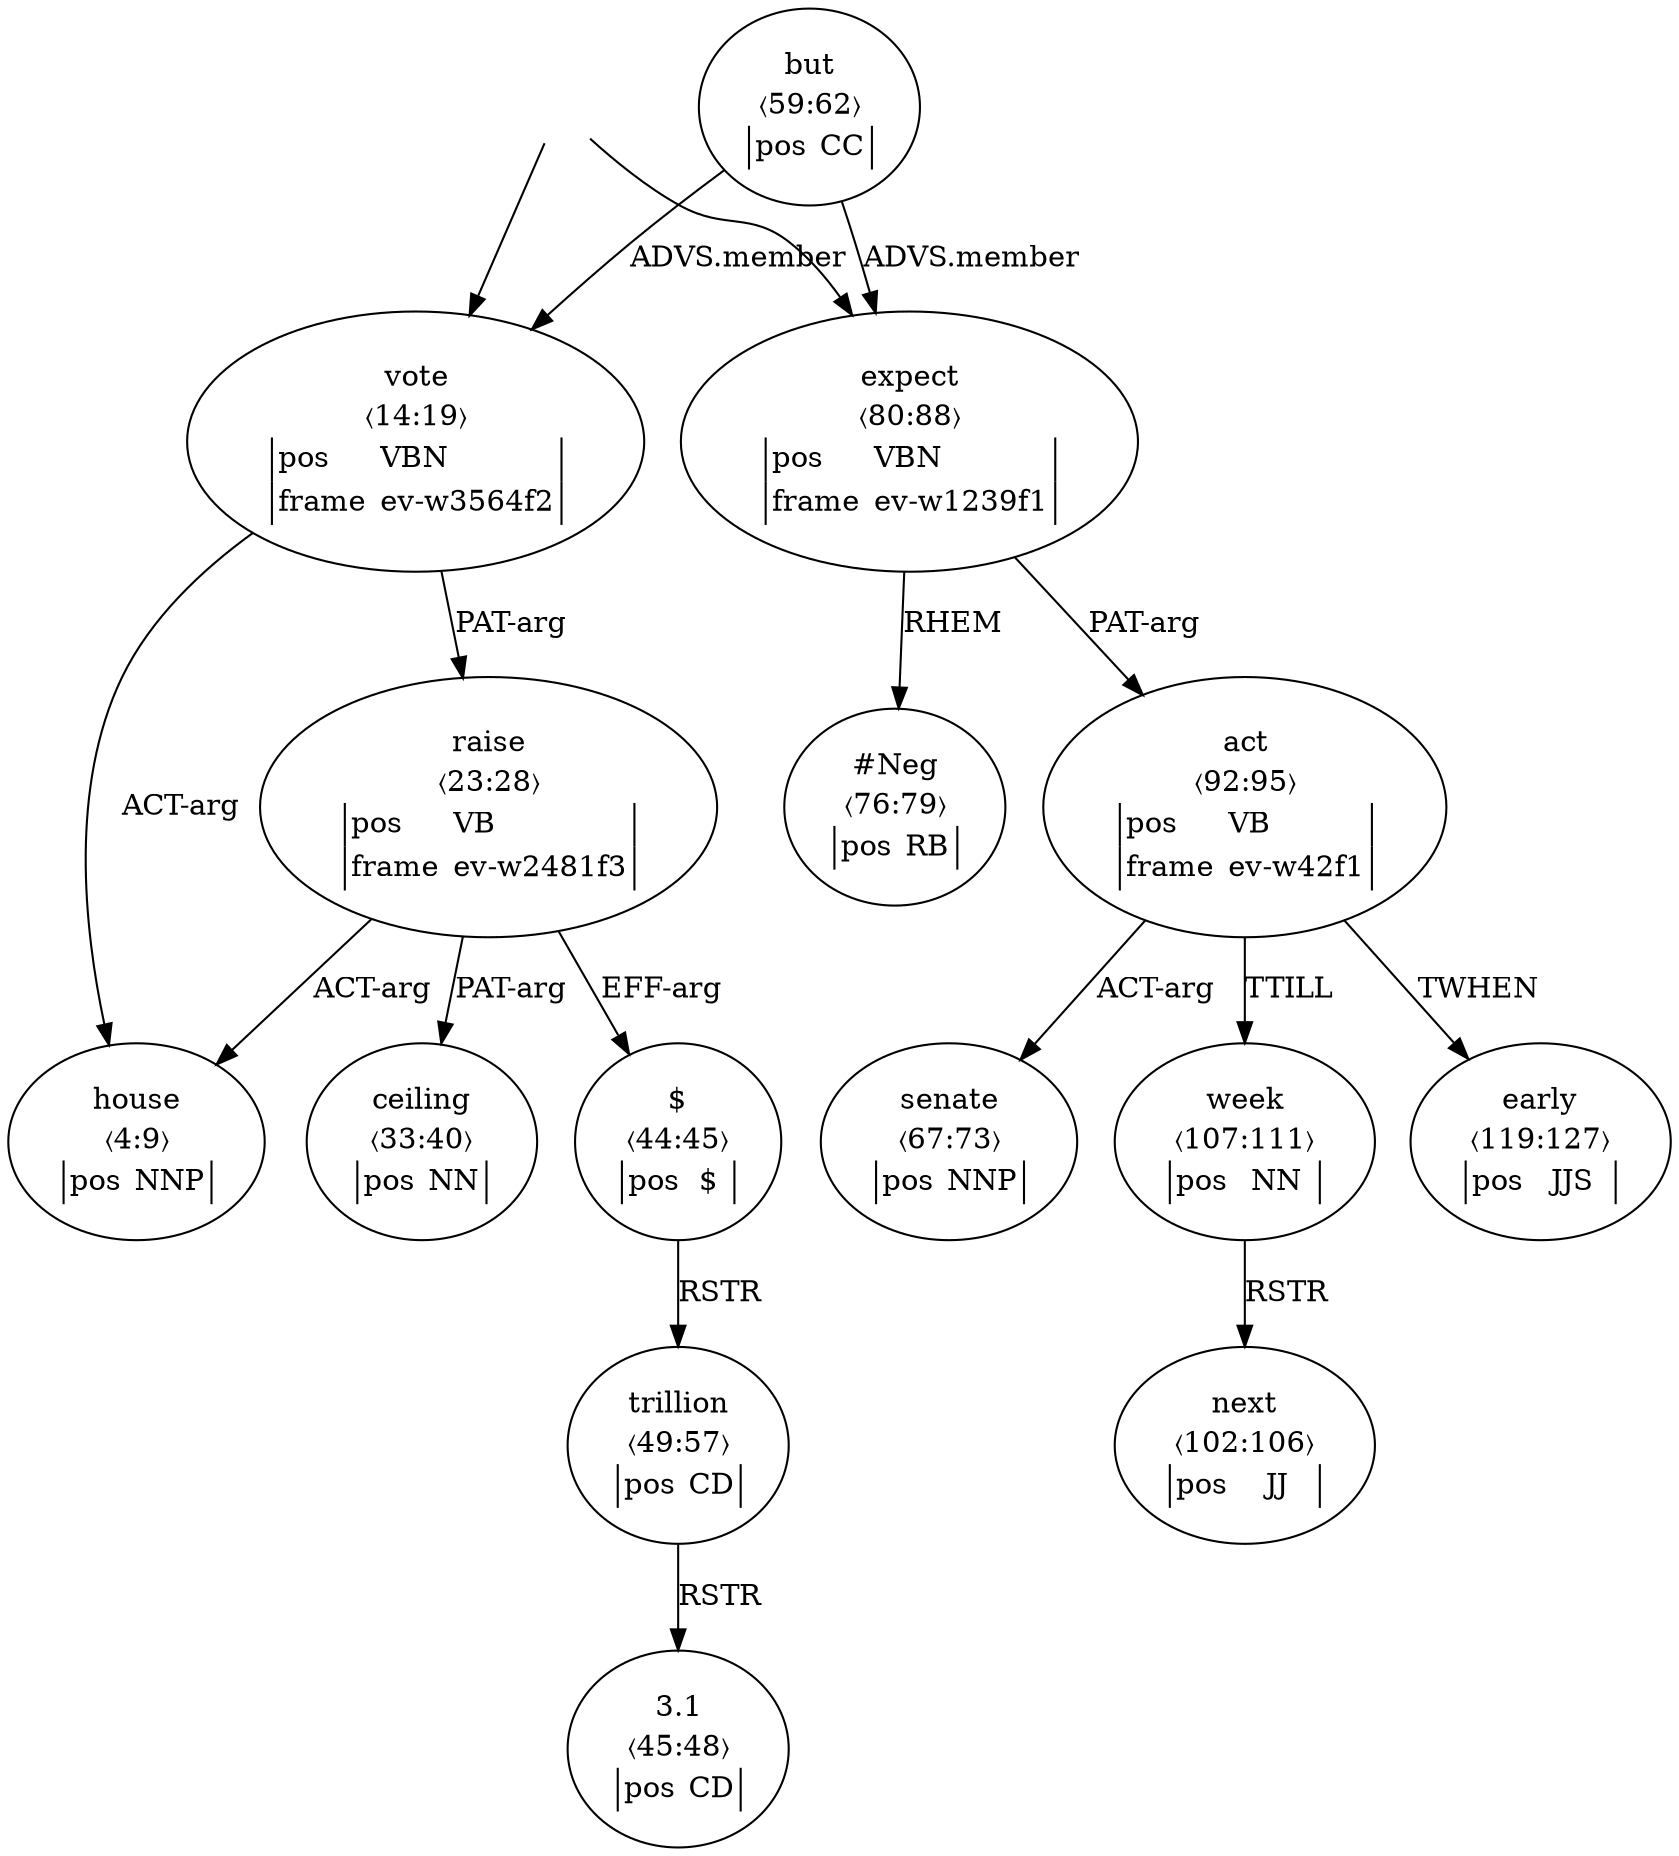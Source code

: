 digraph "20008005" {
  top [ style=invis ];
  top -> 3;
  top -> 18;
  1 [ label=<<table align="center" border="0" cellspacing="0"><tr><td colspan="2">house</td></tr><tr><td colspan="2">〈4:9〉</td></tr><tr><td sides="l" border="1" align="left">pos</td><td sides="r" border="1" align="left">NNP</td></tr></table>> ];
  3 [ label=<<table align="center" border="0" cellspacing="0"><tr><td colspan="2">vote</td></tr><tr><td colspan="2">〈14:19〉</td></tr><tr><td sides="l" border="1" align="left">pos</td><td sides="r" border="1" align="left">VBN</td></tr><tr><td sides="l" border="1" align="left">frame</td><td sides="r" border="1" align="left">ev-w3564f2</td></tr></table>> ];
  5 [ label=<<table align="center" border="0" cellspacing="0"><tr><td colspan="2">raise</td></tr><tr><td colspan="2">〈23:28〉</td></tr><tr><td sides="l" border="1" align="left">pos</td><td sides="r" border="1" align="left">VB</td></tr><tr><td sides="l" border="1" align="left">frame</td><td sides="r" border="1" align="left">ev-w2481f3</td></tr></table>> ];
  7 [ label=<<table align="center" border="0" cellspacing="0"><tr><td colspan="2">ceiling</td></tr><tr><td colspan="2">〈33:40〉</td></tr><tr><td sides="l" border="1" align="left">pos</td><td sides="r" border="1" align="left">NN</td></tr></table>> ];
  9 [ label=<<table align="center" border="0" cellspacing="0"><tr><td colspan="2">$</td></tr><tr><td colspan="2">〈44:45〉</td></tr><tr><td sides="l" border="1" align="left">pos</td><td sides="r" border="1" align="left">$</td></tr></table>> ];
  10 [ label=<<table align="center" border="0" cellspacing="0"><tr><td colspan="2">3.1</td></tr><tr><td colspan="2">〈45:48〉</td></tr><tr><td sides="l" border="1" align="left">pos</td><td sides="r" border="1" align="left">CD</td></tr></table>> ];
  11 [ label=<<table align="center" border="0" cellspacing="0"><tr><td colspan="2">trillion</td></tr><tr><td colspan="2">〈49:57〉</td></tr><tr><td sides="l" border="1" align="left">pos</td><td sides="r" border="1" align="left">CD</td></tr></table>> ];
  13 [ label=<<table align="center" border="0" cellspacing="0"><tr><td colspan="2">but</td></tr><tr><td colspan="2">〈59:62〉</td></tr><tr><td sides="l" border="1" align="left">pos</td><td sides="r" border="1" align="left">CC</td></tr></table>> ];
  15 [ label=<<table align="center" border="0" cellspacing="0"><tr><td colspan="2">senate</td></tr><tr><td colspan="2">〈67:73〉</td></tr><tr><td sides="l" border="1" align="left">pos</td><td sides="r" border="1" align="left">NNP</td></tr></table>> ];
  17 [ label=<<table align="center" border="0" cellspacing="0"><tr><td colspan="2">#Neg</td></tr><tr><td colspan="2">〈76:79〉</td></tr><tr><td sides="l" border="1" align="left">pos</td><td sides="r" border="1" align="left">RB</td></tr></table>> ];
  18 [ label=<<table align="center" border="0" cellspacing="0"><tr><td colspan="2">expect</td></tr><tr><td colspan="2">〈80:88〉</td></tr><tr><td sides="l" border="1" align="left">pos</td><td sides="r" border="1" align="left">VBN</td></tr><tr><td sides="l" border="1" align="left">frame</td><td sides="r" border="1" align="left">ev-w1239f1</td></tr></table>> ];
  20 [ label=<<table align="center" border="0" cellspacing="0"><tr><td colspan="2">act</td></tr><tr><td colspan="2">〈92:95〉</td></tr><tr><td sides="l" border="1" align="left">pos</td><td sides="r" border="1" align="left">VB</td></tr><tr><td sides="l" border="1" align="left">frame</td><td sides="r" border="1" align="left">ev-w42f1</td></tr></table>> ];
  22 [ label=<<table align="center" border="0" cellspacing="0"><tr><td colspan="2">next</td></tr><tr><td colspan="2">〈102:106〉</td></tr><tr><td sides="l" border="1" align="left">pos</td><td sides="r" border="1" align="left">JJ</td></tr></table>> ];
  23 [ label=<<table align="center" border="0" cellspacing="0"><tr><td colspan="2">week</td></tr><tr><td colspan="2">〈107:111〉</td></tr><tr><td sides="l" border="1" align="left">pos</td><td sides="r" border="1" align="left">NN</td></tr></table>> ];
  26 [ label=<<table align="center" border="0" cellspacing="0"><tr><td colspan="2">early</td></tr><tr><td colspan="2">〈119:127〉</td></tr><tr><td sides="l" border="1" align="left">pos</td><td sides="r" border="1" align="left">JJS</td></tr></table>> ];
  5 -> 9 [ label="EFF-arg" ];
  20 -> 23 [ label="TTILL" ];
  18 -> 17 [ label="RHEM" ];
  13 -> 3 [ label="ADVS.member" ];
  18 -> 20 [ label="PAT-arg" ];
  3 -> 1 [ label="ACT-arg" ];
  9 -> 11 [ label="RSTR" ];
  20 -> 15 [ label="ACT-arg" ];
  13 -> 18 [ label="ADVS.member" ];
  20 -> 26 [ label="TWHEN" ];
  5 -> 7 [ label="PAT-arg" ];
  11 -> 10 [ label="RSTR" ];
  23 -> 22 [ label="RSTR" ];
  3 -> 5 [ label="PAT-arg" ];
  5 -> 1 [ label="ACT-arg" ];
}

